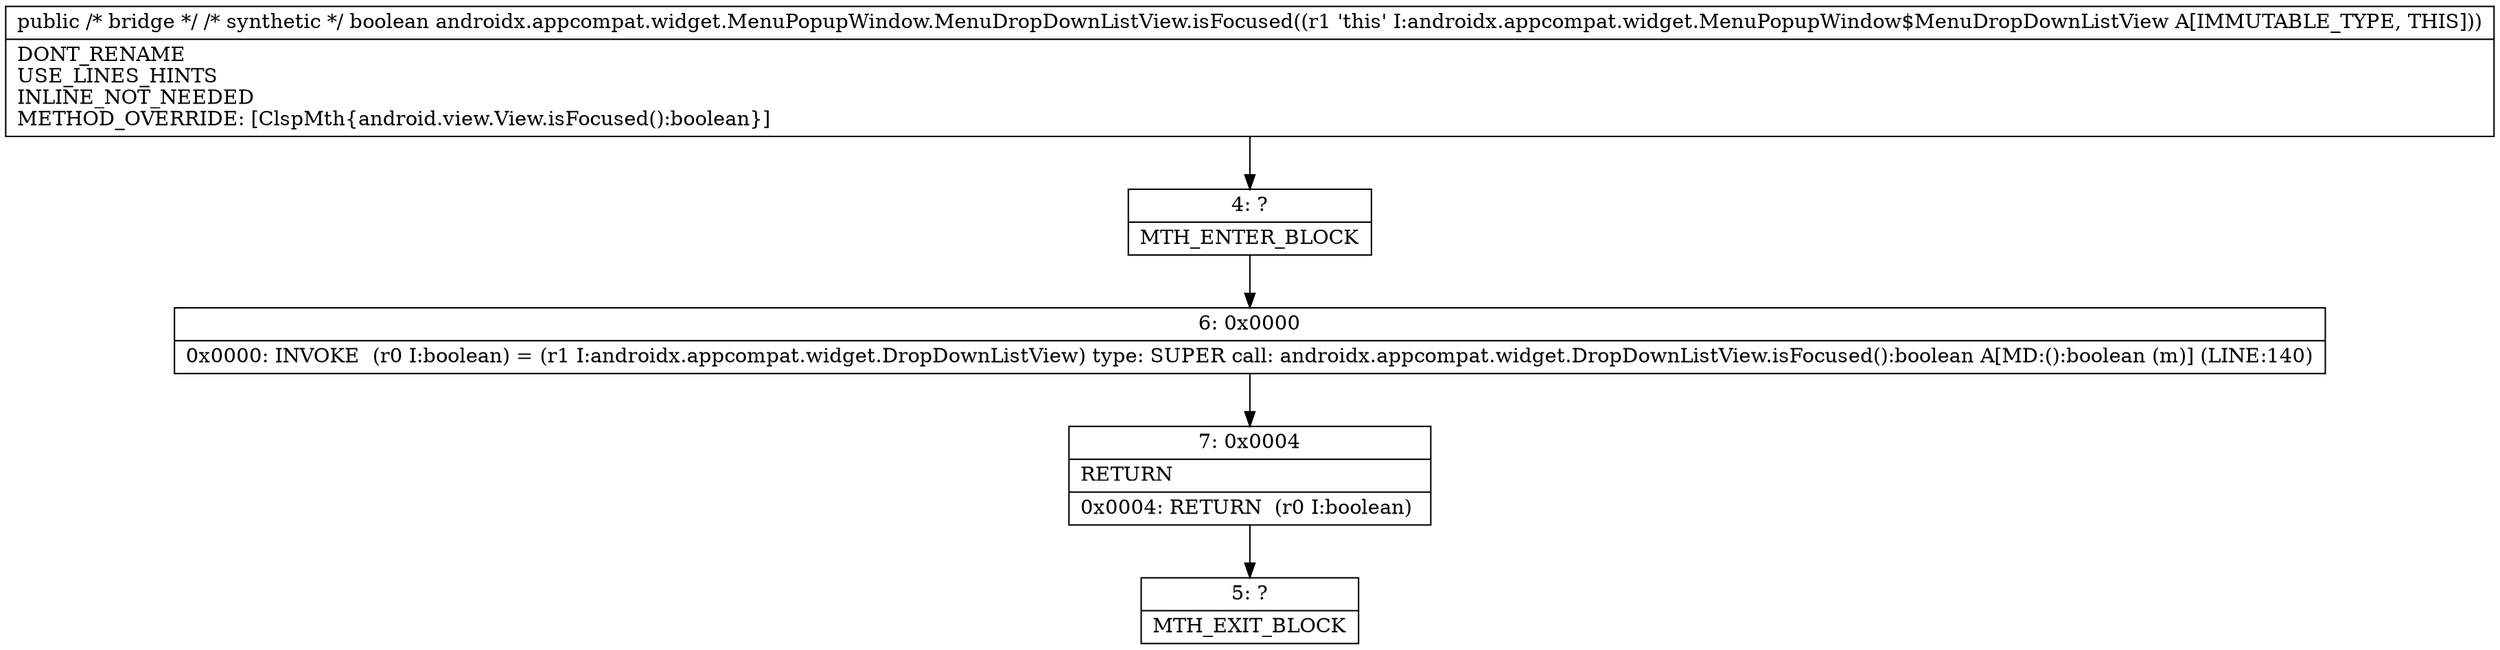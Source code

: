 digraph "CFG forandroidx.appcompat.widget.MenuPopupWindow.MenuDropDownListView.isFocused()Z" {
Node_4 [shape=record,label="{4\:\ ?|MTH_ENTER_BLOCK\l}"];
Node_6 [shape=record,label="{6\:\ 0x0000|0x0000: INVOKE  (r0 I:boolean) = (r1 I:androidx.appcompat.widget.DropDownListView) type: SUPER call: androidx.appcompat.widget.DropDownListView.isFocused():boolean A[MD:():boolean (m)] (LINE:140)\l}"];
Node_7 [shape=record,label="{7\:\ 0x0004|RETURN\l|0x0004: RETURN  (r0 I:boolean) \l}"];
Node_5 [shape=record,label="{5\:\ ?|MTH_EXIT_BLOCK\l}"];
MethodNode[shape=record,label="{public \/* bridge *\/ \/* synthetic *\/ boolean androidx.appcompat.widget.MenuPopupWindow.MenuDropDownListView.isFocused((r1 'this' I:androidx.appcompat.widget.MenuPopupWindow$MenuDropDownListView A[IMMUTABLE_TYPE, THIS]))  | DONT_RENAME\lUSE_LINES_HINTS\lINLINE_NOT_NEEDED\lMETHOD_OVERRIDE: [ClspMth\{android.view.View.isFocused():boolean\}]\l}"];
MethodNode -> Node_4;Node_4 -> Node_6;
Node_6 -> Node_7;
Node_7 -> Node_5;
}

